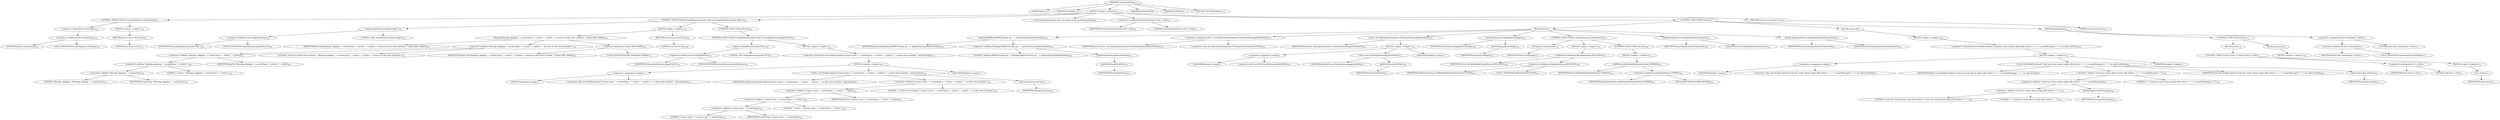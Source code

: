 digraph "createEmptyZip" {  
"1491" [label = <(METHOD,createEmptyZip)<SUB>733</SUB>> ]
"98" [label = <(PARAM,this)<SUB>733</SUB>> ]
"1492" [label = <(PARAM,File zipFile)<SUB>733</SUB>> ]
"1493" [label = <(BLOCK,&lt;empty&gt;,&lt;empty&gt;)<SUB>733</SUB>> ]
"1494" [label = <(CONTROL_STRUCTURE,if (!createEmpty),if (!createEmpty))<SUB>734</SUB>> ]
"1495" [label = <(&lt;operator&gt;.logicalNot,!createEmpty)<SUB>734</SUB>> ]
"1496" [label = <(&lt;operator&gt;.fieldAccess,this.createEmpty)<SUB>734</SUB>> ]
"1497" [label = <(IDENTIFIER,this,!createEmpty)<SUB>734</SUB>> ]
"1498" [label = <(FIELD_IDENTIFIER,createEmpty,createEmpty)<SUB>734</SUB>> ]
"1499" [label = <(BLOCK,&lt;empty&gt;,&lt;empty&gt;)<SUB>734</SUB>> ]
"1500" [label = <(RETURN,return true;,return true;)<SUB>735</SUB>> ]
"1501" [label = <(LITERAL,true,return true;)<SUB>735</SUB>> ]
"1502" [label = <(CONTROL_STRUCTURE,if (emptyBehavior.equals(&quot;skip&quot;)),if (emptyBehavior.equals(&quot;skip&quot;)))<SUB>738</SUB>> ]
"1503" [label = <(equals,emptyBehavior.equals(&quot;skip&quot;))<SUB>738</SUB>> ]
"1504" [label = <(&lt;operator&gt;.fieldAccess,this.emptyBehavior)<SUB>738</SUB>> ]
"1505" [label = <(IDENTIFIER,this,emptyBehavior.equals(&quot;skip&quot;))<SUB>738</SUB>> ]
"1506" [label = <(FIELD_IDENTIFIER,emptyBehavior,emptyBehavior)<SUB>738</SUB>> ]
"1507" [label = <(LITERAL,&quot;skip&quot;,emptyBehavior.equals(&quot;skip&quot;))<SUB>738</SUB>> ]
"1508" [label = <(BLOCK,&lt;empty&gt;,&lt;empty&gt;)<SUB>738</SUB>> ]
"1509" [label = <(log,log(&quot;Warning: skipping &quot; + archiveType + &quot; archive &quot; + zipFile + &quot; because no files were included.&quot;, Project.MSG_WARN))<SUB>739</SUB>> ]
"97" [label = <(IDENTIFIER,this,log(&quot;Warning: skipping &quot; + archiveType + &quot; archive &quot; + zipFile + &quot; because no files were included.&quot;, Project.MSG_WARN))<SUB>739</SUB>> ]
"1510" [label = <(&lt;operator&gt;.addition,&quot;Warning: skipping &quot; + archiveType + &quot; archive &quot; + zipFile + &quot; because no files were included.&quot;)<SUB>739</SUB>> ]
"1511" [label = <(&lt;operator&gt;.addition,&quot;Warning: skipping &quot; + archiveType + &quot; archive &quot; + zipFile)<SUB>739</SUB>> ]
"1512" [label = <(&lt;operator&gt;.addition,&quot;Warning: skipping &quot; + archiveType + &quot; archive &quot;)<SUB>739</SUB>> ]
"1513" [label = <(&lt;operator&gt;.addition,&quot;Warning: skipping &quot; + archiveType)<SUB>739</SUB>> ]
"1514" [label = <(LITERAL,&quot;Warning: skipping &quot;,&quot;Warning: skipping &quot; + archiveType)<SUB>739</SUB>> ]
"1515" [label = <(IDENTIFIER,archiveType,&quot;Warning: skipping &quot; + archiveType)<SUB>739</SUB>> ]
"1516" [label = <(LITERAL,&quot; archive &quot;,&quot;Warning: skipping &quot; + archiveType + &quot; archive &quot;)<SUB>739</SUB>> ]
"1517" [label = <(IDENTIFIER,zipFile,&quot;Warning: skipping &quot; + archiveType + &quot; archive &quot; + zipFile)<SUB>740</SUB>> ]
"1518" [label = <(LITERAL,&quot; because no files were included.&quot;,&quot;Warning: skipping &quot; + archiveType + &quot; archive &quot; + zipFile + &quot; because no files were included.&quot;)<SUB>740</SUB>> ]
"1519" [label = <(&lt;operator&gt;.fieldAccess,Project.MSG_WARN)<SUB>741</SUB>> ]
"1520" [label = <(IDENTIFIER,Project,log(&quot;Warning: skipping &quot; + archiveType + &quot; archive &quot; + zipFile + &quot; because no files were included.&quot;, Project.MSG_WARN))<SUB>741</SUB>> ]
"1521" [label = <(FIELD_IDENTIFIER,MSG_WARN,MSG_WARN)<SUB>741</SUB>> ]
"1522" [label = <(RETURN,return true;,return true;)<SUB>742</SUB>> ]
"1523" [label = <(LITERAL,true,return true;)<SUB>742</SUB>> ]
"1524" [label = <(CONTROL_STRUCTURE,else,else)<SUB>743</SUB>> ]
"1525" [label = <(CONTROL_STRUCTURE,if (emptyBehavior.equals(&quot;fail&quot;)),if (emptyBehavior.equals(&quot;fail&quot;)))<SUB>743</SUB>> ]
"1526" [label = <(equals,emptyBehavior.equals(&quot;fail&quot;))<SUB>743</SUB>> ]
"1527" [label = <(&lt;operator&gt;.fieldAccess,this.emptyBehavior)<SUB>743</SUB>> ]
"1528" [label = <(IDENTIFIER,this,emptyBehavior.equals(&quot;fail&quot;))<SUB>743</SUB>> ]
"1529" [label = <(FIELD_IDENTIFIER,emptyBehavior,emptyBehavior)<SUB>743</SUB>> ]
"1530" [label = <(LITERAL,&quot;fail&quot;,emptyBehavior.equals(&quot;fail&quot;))<SUB>743</SUB>> ]
"1531" [label = <(BLOCK,&lt;empty&gt;,&lt;empty&gt;)<SUB>743</SUB>> ]
"1532" [label = <(&lt;operator&gt;.throw,throw new BuildException(&quot;Cannot create &quot; + archiveType + &quot; archive &quot; + zipFile + &quot;: no files were included.&quot;, getLocation());)<SUB>744</SUB>> ]
"1533" [label = <(BLOCK,&lt;empty&gt;,&lt;empty&gt;)<SUB>744</SUB>> ]
"1534" [label = <(&lt;operator&gt;.assignment,&lt;empty&gt;)> ]
"1535" [label = <(IDENTIFIER,$obj34,&lt;empty&gt;)> ]
"1536" [label = <(&lt;operator&gt;.alloc,new BuildException(&quot;Cannot create &quot; + archiveType + &quot; archive &quot; + zipFile + &quot;: no files were included.&quot;, getLocation()))<SUB>744</SUB>> ]
"1537" [label = <(&lt;init&gt;,new BuildException(&quot;Cannot create &quot; + archiveType + &quot; archive &quot; + zipFile + &quot;: no files were included.&quot;, getLocation()))<SUB>744</SUB>> ]
"1538" [label = <(IDENTIFIER,$obj34,new BuildException(&quot;Cannot create &quot; + archiveType + &quot; archive &quot; + zipFile + &quot;: no files were included.&quot;, getLocation()))> ]
"1539" [label = <(&lt;operator&gt;.addition,&quot;Cannot create &quot; + archiveType + &quot; archive &quot; + zipFile + &quot;: no files were included.&quot;)<SUB>744</SUB>> ]
"1540" [label = <(&lt;operator&gt;.addition,&quot;Cannot create &quot; + archiveType + &quot; archive &quot; + zipFile)<SUB>744</SUB>> ]
"1541" [label = <(&lt;operator&gt;.addition,&quot;Cannot create &quot; + archiveType + &quot; archive &quot;)<SUB>744</SUB>> ]
"1542" [label = <(&lt;operator&gt;.addition,&quot;Cannot create &quot; + archiveType)<SUB>744</SUB>> ]
"1543" [label = <(LITERAL,&quot;Cannot create &quot;,&quot;Cannot create &quot; + archiveType)<SUB>744</SUB>> ]
"1544" [label = <(IDENTIFIER,archiveType,&quot;Cannot create &quot; + archiveType)<SUB>744</SUB>> ]
"1545" [label = <(LITERAL,&quot; archive &quot;,&quot;Cannot create &quot; + archiveType + &quot; archive &quot;)<SUB>745</SUB>> ]
"1546" [label = <(IDENTIFIER,zipFile,&quot;Cannot create &quot; + archiveType + &quot; archive &quot; + zipFile)<SUB>745</SUB>> ]
"1547" [label = <(LITERAL,&quot;: no files were included.&quot;,&quot;Cannot create &quot; + archiveType + &quot; archive &quot; + zipFile + &quot;: no files were included.&quot;)<SUB>746</SUB>> ]
"1548" [label = <(getLocation,getLocation())<SUB>747</SUB>> ]
"99" [label = <(IDENTIFIER,this,getLocation())<SUB>747</SUB>> ]
"1549" [label = <(IDENTIFIER,$obj34,&lt;empty&gt;)> ]
"104" [label = <(LOCAL,ZipOutputStream zOut: org.apache.tools.zip.ZipOutputStream)> ]
"1550" [label = <(&lt;operator&gt;.assignment,ZipOutputStream zOut = null)<SUB>750</SUB>> ]
"1551" [label = <(IDENTIFIER,zOut,ZipOutputStream zOut = null)<SUB>750</SUB>> ]
"1552" [label = <(LITERAL,null,ZipOutputStream zOut = null)<SUB>750</SUB>> ]
"1553" [label = <(CONTROL_STRUCTURE,try,try)<SUB>751</SUB>> ]
"1554" [label = <(BLOCK,try,try)<SUB>751</SUB>> ]
"1555" [label = <(log,log(&quot;Building MANIFEST-only jar: &quot; + getDestFile().getAbsolutePath()))<SUB>752</SUB>> ]
"101" [label = <(IDENTIFIER,this,log(&quot;Building MANIFEST-only jar: &quot; + getDestFile().getAbsolutePath()))<SUB>752</SUB>> ]
"1556" [label = <(&lt;operator&gt;.addition,&quot;Building MANIFEST-only jar: &quot; + getDestFile().getAbsolutePath())<SUB>752</SUB>> ]
"1557" [label = <(LITERAL,&quot;Building MANIFEST-only jar: &quot;,&quot;Building MANIFEST-only jar: &quot; + getDestFile().getAbsolutePath())<SUB>752</SUB>> ]
"1558" [label = <(getAbsolutePath,getAbsolutePath())<SUB>753</SUB>> ]
"1559" [label = <(getDestFile,getDestFile())<SUB>753</SUB>> ]
"100" [label = <(IDENTIFIER,this,getDestFile())<SUB>753</SUB>> ]
"1560" [label = <(&lt;operator&gt;.assignment,zOut = new ZipOutputStream(new FileOutputStream(getDestFile())))<SUB>754</SUB>> ]
"1561" [label = <(IDENTIFIER,zOut,zOut = new ZipOutputStream(new FileOutputStream(getDestFile())))<SUB>754</SUB>> ]
"1562" [label = <(&lt;operator&gt;.alloc,new ZipOutputStream(new FileOutputStream(getDestFile())))<SUB>754</SUB>> ]
"1563" [label = <(&lt;init&gt;,new ZipOutputStream(new FileOutputStream(getDestFile())))<SUB>754</SUB>> ]
"103" [label = <(IDENTIFIER,zOut,new ZipOutputStream(new FileOutputStream(getDestFile())))<SUB>754</SUB>> ]
"1564" [label = <(BLOCK,&lt;empty&gt;,&lt;empty&gt;)<SUB>754</SUB>> ]
"1565" [label = <(&lt;operator&gt;.assignment,&lt;empty&gt;)> ]
"1566" [label = <(IDENTIFIER,$obj35,&lt;empty&gt;)> ]
"1567" [label = <(&lt;operator&gt;.alloc,new FileOutputStream(getDestFile()))<SUB>754</SUB>> ]
"1568" [label = <(&lt;init&gt;,new FileOutputStream(getDestFile()))<SUB>754</SUB>> ]
"1569" [label = <(IDENTIFIER,$obj35,new FileOutputStream(getDestFile()))> ]
"1570" [label = <(getDestFile,getDestFile())<SUB>754</SUB>> ]
"102" [label = <(IDENTIFIER,this,getDestFile())<SUB>754</SUB>> ]
"1571" [label = <(IDENTIFIER,$obj35,&lt;empty&gt;)> ]
"1572" [label = <(setEncoding,setEncoding(getEncoding()))<SUB>756</SUB>> ]
"1573" [label = <(IDENTIFIER,zOut,setEncoding(getEncoding()))<SUB>756</SUB>> ]
"1574" [label = <(getEncoding,getEncoding())<SUB>756</SUB>> ]
"105" [label = <(IDENTIFIER,this,getEncoding())<SUB>756</SUB>> ]
"1575" [label = <(CONTROL_STRUCTURE,if (isCompress()),if (isCompress()))<SUB>757</SUB>> ]
"1576" [label = <(isCompress,isCompress())<SUB>757</SUB>> ]
"106" [label = <(IDENTIFIER,this,isCompress())<SUB>757</SUB>> ]
"1577" [label = <(BLOCK,&lt;empty&gt;,&lt;empty&gt;)<SUB>757</SUB>> ]
"1578" [label = <(setMethod,setMethod(ZipOutputStream.DEFLATED))<SUB>758</SUB>> ]
"1579" [label = <(IDENTIFIER,zOut,setMethod(ZipOutputStream.DEFLATED))<SUB>758</SUB>> ]
"1580" [label = <(&lt;operator&gt;.fieldAccess,ZipOutputStream.DEFLATED)<SUB>758</SUB>> ]
"1581" [label = <(IDENTIFIER,ZipOutputStream,setMethod(ZipOutputStream.DEFLATED))<SUB>758</SUB>> ]
"1582" [label = <(FIELD_IDENTIFIER,DEFLATED,DEFLATED)<SUB>758</SUB>> ]
"1583" [label = <(CONTROL_STRUCTURE,else,else)<SUB>759</SUB>> ]
"1584" [label = <(BLOCK,&lt;empty&gt;,&lt;empty&gt;)<SUB>759</SUB>> ]
"1585" [label = <(setMethod,setMethod(ZipOutputStream.STORED))<SUB>760</SUB>> ]
"1586" [label = <(IDENTIFIER,zOut,setMethod(ZipOutputStream.STORED))<SUB>760</SUB>> ]
"1587" [label = <(&lt;operator&gt;.fieldAccess,ZipOutputStream.STORED)<SUB>760</SUB>> ]
"1588" [label = <(IDENTIFIER,ZipOutputStream,setMethod(ZipOutputStream.STORED))<SUB>760</SUB>> ]
"1589" [label = <(FIELD_IDENTIFIER,STORED,STORED)<SUB>760</SUB>> ]
"1590" [label = <(initZipOutputStream,initZipOutputStream(zOut))<SUB>762</SUB>> ]
"107" [label = <(IDENTIFIER,this,initZipOutputStream(zOut))<SUB>762</SUB>> ]
"1591" [label = <(IDENTIFIER,zOut,initZipOutputStream(zOut))<SUB>762</SUB>> ]
"1592" [label = <(finalizeZipOutputStream,finalizeZipOutputStream(zOut))<SUB>763</SUB>> ]
"108" [label = <(IDENTIFIER,this,finalizeZipOutputStream(zOut))<SUB>763</SUB>> ]
"1593" [label = <(IDENTIFIER,zOut,finalizeZipOutputStream(zOut))<SUB>763</SUB>> ]
"1594" [label = <(BLOCK,catch,catch)> ]
"1595" [label = <(BLOCK,&lt;empty&gt;,&lt;empty&gt;)<SUB>764</SUB>> ]
"1596" [label = <(&lt;operator&gt;.throw,throw new BuildException(&quot;Could not create almost empty JAR archive&quot; + &quot; (&quot; + ioe.getMessage() + &quot;)&quot;, ioe, getLocation());)<SUB>765</SUB>> ]
"1597" [label = <(BLOCK,&lt;empty&gt;,&lt;empty&gt;)<SUB>765</SUB>> ]
"1598" [label = <(&lt;operator&gt;.assignment,&lt;empty&gt;)> ]
"1599" [label = <(IDENTIFIER,$obj37,&lt;empty&gt;)> ]
"1600" [label = <(&lt;operator&gt;.alloc,new BuildException(&quot;Could not create almost empty JAR archive&quot; + &quot; (&quot; + ioe.getMessage() + &quot;)&quot;, ioe, getLocation()))<SUB>765</SUB>> ]
"1601" [label = <(&lt;init&gt;,new BuildException(&quot;Could not create almost empty JAR archive&quot; + &quot; (&quot; + ioe.getMessage() + &quot;)&quot;, ioe, getLocation()))<SUB>765</SUB>> ]
"1602" [label = <(IDENTIFIER,$obj37,new BuildException(&quot;Could not create almost empty JAR archive&quot; + &quot; (&quot; + ioe.getMessage() + &quot;)&quot;, ioe, getLocation()))> ]
"1603" [label = <(&lt;operator&gt;.addition,&quot;Could not create almost empty JAR archive&quot; + &quot; (&quot; + ioe.getMessage() + &quot;)&quot;)<SUB>765</SUB>> ]
"1604" [label = <(&lt;operator&gt;.addition,&quot;Could not create almost empty JAR archive&quot; + &quot; (&quot; + ioe.getMessage())<SUB>765</SUB>> ]
"1605" [label = <(&lt;operator&gt;.addition,&quot;Could not create almost empty JAR archive&quot; + &quot; (&quot;)<SUB>765</SUB>> ]
"1606" [label = <(LITERAL,&quot;Could not create almost empty JAR archive&quot;,&quot;Could not create almost empty JAR archive&quot; + &quot; (&quot;)<SUB>765</SUB>> ]
"1607" [label = <(LITERAL,&quot; (&quot;,&quot;Could not create almost empty JAR archive&quot; + &quot; (&quot;)<SUB>766</SUB>> ]
"1608" [label = <(getMessage,ioe.getMessage())<SUB>766</SUB>> ]
"1609" [label = <(IDENTIFIER,ioe,ioe.getMessage())<SUB>766</SUB>> ]
"1610" [label = <(LITERAL,&quot;)&quot;,&quot;Could not create almost empty JAR archive&quot; + &quot; (&quot; + ioe.getMessage() + &quot;)&quot;)<SUB>766</SUB>> ]
"1611" [label = <(IDENTIFIER,ioe,new BuildException(&quot;Could not create almost empty JAR archive&quot; + &quot; (&quot; + ioe.getMessage() + &quot;)&quot;, ioe, getLocation()))<SUB>766</SUB>> ]
"1612" [label = <(getLocation,getLocation())<SUB>767</SUB>> ]
"109" [label = <(IDENTIFIER,this,getLocation())<SUB>767</SUB>> ]
"1613" [label = <(IDENTIFIER,$obj37,&lt;empty&gt;)> ]
"1614" [label = <(BLOCK,finally,finally)<SUB>768</SUB>> ]
"1615" [label = <(CONTROL_STRUCTURE,try,try)<SUB>770</SUB>> ]
"1616" [label = <(BLOCK,try,try)<SUB>770</SUB>> ]
"1617" [label = <(CONTROL_STRUCTURE,if (zOut != null),if (zOut != null))<SUB>771</SUB>> ]
"1618" [label = <(&lt;operator&gt;.notEquals,zOut != null)<SUB>771</SUB>> ]
"1619" [label = <(IDENTIFIER,zOut,zOut != null)<SUB>771</SUB>> ]
"1620" [label = <(LITERAL,null,zOut != null)<SUB>771</SUB>> ]
"1621" [label = <(BLOCK,&lt;empty&gt;,&lt;empty&gt;)<SUB>771</SUB>> ]
"1622" [label = <(close,close())<SUB>772</SUB>> ]
"1623" [label = <(IDENTIFIER,zOut,close())<SUB>772</SUB>> ]
"1624" [label = <(BLOCK,catch,catch)> ]
"1625" [label = <(BLOCK,&lt;empty&gt;,&lt;empty&gt;)<SUB>774</SUB>> ]
"1626" [label = <(&lt;operator&gt;.assignment,this.createEmpty = false)<SUB>777</SUB>> ]
"1627" [label = <(&lt;operator&gt;.fieldAccess,this.createEmpty)<SUB>777</SUB>> ]
"1628" [label = <(IDENTIFIER,this,this.createEmpty = false)<SUB>777</SUB>> ]
"1629" [label = <(FIELD_IDENTIFIER,createEmpty,createEmpty)<SUB>777</SUB>> ]
"1630" [label = <(LITERAL,false,this.createEmpty = false)<SUB>777</SUB>> ]
"1631" [label = <(RETURN,return true;,return true;)<SUB>779</SUB>> ]
"1632" [label = <(LITERAL,true,return true;)<SUB>779</SUB>> ]
"1633" [label = <(MODIFIER,PROTECTED)> ]
"1634" [label = <(MODIFIER,VIRTUAL)> ]
"1635" [label = <(METHOD_RETURN,boolean)<SUB>733</SUB>> ]
  "1491" -> "98" 
  "1491" -> "1492" 
  "1491" -> "1493" 
  "1491" -> "1633" 
  "1491" -> "1634" 
  "1491" -> "1635" 
  "1493" -> "1494" 
  "1493" -> "1502" 
  "1493" -> "104" 
  "1493" -> "1550" 
  "1493" -> "1553" 
  "1493" -> "1631" 
  "1494" -> "1495" 
  "1494" -> "1499" 
  "1495" -> "1496" 
  "1496" -> "1497" 
  "1496" -> "1498" 
  "1499" -> "1500" 
  "1500" -> "1501" 
  "1502" -> "1503" 
  "1502" -> "1508" 
  "1502" -> "1524" 
  "1503" -> "1504" 
  "1503" -> "1507" 
  "1504" -> "1505" 
  "1504" -> "1506" 
  "1508" -> "1509" 
  "1508" -> "1522" 
  "1509" -> "97" 
  "1509" -> "1510" 
  "1509" -> "1519" 
  "1510" -> "1511" 
  "1510" -> "1518" 
  "1511" -> "1512" 
  "1511" -> "1517" 
  "1512" -> "1513" 
  "1512" -> "1516" 
  "1513" -> "1514" 
  "1513" -> "1515" 
  "1519" -> "1520" 
  "1519" -> "1521" 
  "1522" -> "1523" 
  "1524" -> "1525" 
  "1525" -> "1526" 
  "1525" -> "1531" 
  "1526" -> "1527" 
  "1526" -> "1530" 
  "1527" -> "1528" 
  "1527" -> "1529" 
  "1531" -> "1532" 
  "1532" -> "1533" 
  "1533" -> "1534" 
  "1533" -> "1537" 
  "1533" -> "1549" 
  "1534" -> "1535" 
  "1534" -> "1536" 
  "1537" -> "1538" 
  "1537" -> "1539" 
  "1537" -> "1548" 
  "1539" -> "1540" 
  "1539" -> "1547" 
  "1540" -> "1541" 
  "1540" -> "1546" 
  "1541" -> "1542" 
  "1541" -> "1545" 
  "1542" -> "1543" 
  "1542" -> "1544" 
  "1548" -> "99" 
  "1550" -> "1551" 
  "1550" -> "1552" 
  "1553" -> "1554" 
  "1553" -> "1594" 
  "1553" -> "1614" 
  "1554" -> "1555" 
  "1554" -> "1560" 
  "1554" -> "1563" 
  "1554" -> "1572" 
  "1554" -> "1575" 
  "1554" -> "1590" 
  "1554" -> "1592" 
  "1555" -> "101" 
  "1555" -> "1556" 
  "1556" -> "1557" 
  "1556" -> "1558" 
  "1558" -> "1559" 
  "1559" -> "100" 
  "1560" -> "1561" 
  "1560" -> "1562" 
  "1563" -> "103" 
  "1563" -> "1564" 
  "1564" -> "1565" 
  "1564" -> "1568" 
  "1564" -> "1571" 
  "1565" -> "1566" 
  "1565" -> "1567" 
  "1568" -> "1569" 
  "1568" -> "1570" 
  "1570" -> "102" 
  "1572" -> "1573" 
  "1572" -> "1574" 
  "1574" -> "105" 
  "1575" -> "1576" 
  "1575" -> "1577" 
  "1575" -> "1583" 
  "1576" -> "106" 
  "1577" -> "1578" 
  "1578" -> "1579" 
  "1578" -> "1580" 
  "1580" -> "1581" 
  "1580" -> "1582" 
  "1583" -> "1584" 
  "1584" -> "1585" 
  "1585" -> "1586" 
  "1585" -> "1587" 
  "1587" -> "1588" 
  "1587" -> "1589" 
  "1590" -> "107" 
  "1590" -> "1591" 
  "1592" -> "108" 
  "1592" -> "1593" 
  "1594" -> "1595" 
  "1595" -> "1596" 
  "1596" -> "1597" 
  "1597" -> "1598" 
  "1597" -> "1601" 
  "1597" -> "1613" 
  "1598" -> "1599" 
  "1598" -> "1600" 
  "1601" -> "1602" 
  "1601" -> "1603" 
  "1601" -> "1611" 
  "1601" -> "1612" 
  "1603" -> "1604" 
  "1603" -> "1610" 
  "1604" -> "1605" 
  "1604" -> "1608" 
  "1605" -> "1606" 
  "1605" -> "1607" 
  "1608" -> "1609" 
  "1612" -> "109" 
  "1614" -> "1615" 
  "1614" -> "1626" 
  "1615" -> "1616" 
  "1615" -> "1624" 
  "1616" -> "1617" 
  "1617" -> "1618" 
  "1617" -> "1621" 
  "1618" -> "1619" 
  "1618" -> "1620" 
  "1621" -> "1622" 
  "1622" -> "1623" 
  "1624" -> "1625" 
  "1626" -> "1627" 
  "1626" -> "1630" 
  "1627" -> "1628" 
  "1627" -> "1629" 
  "1631" -> "1632" 
}
